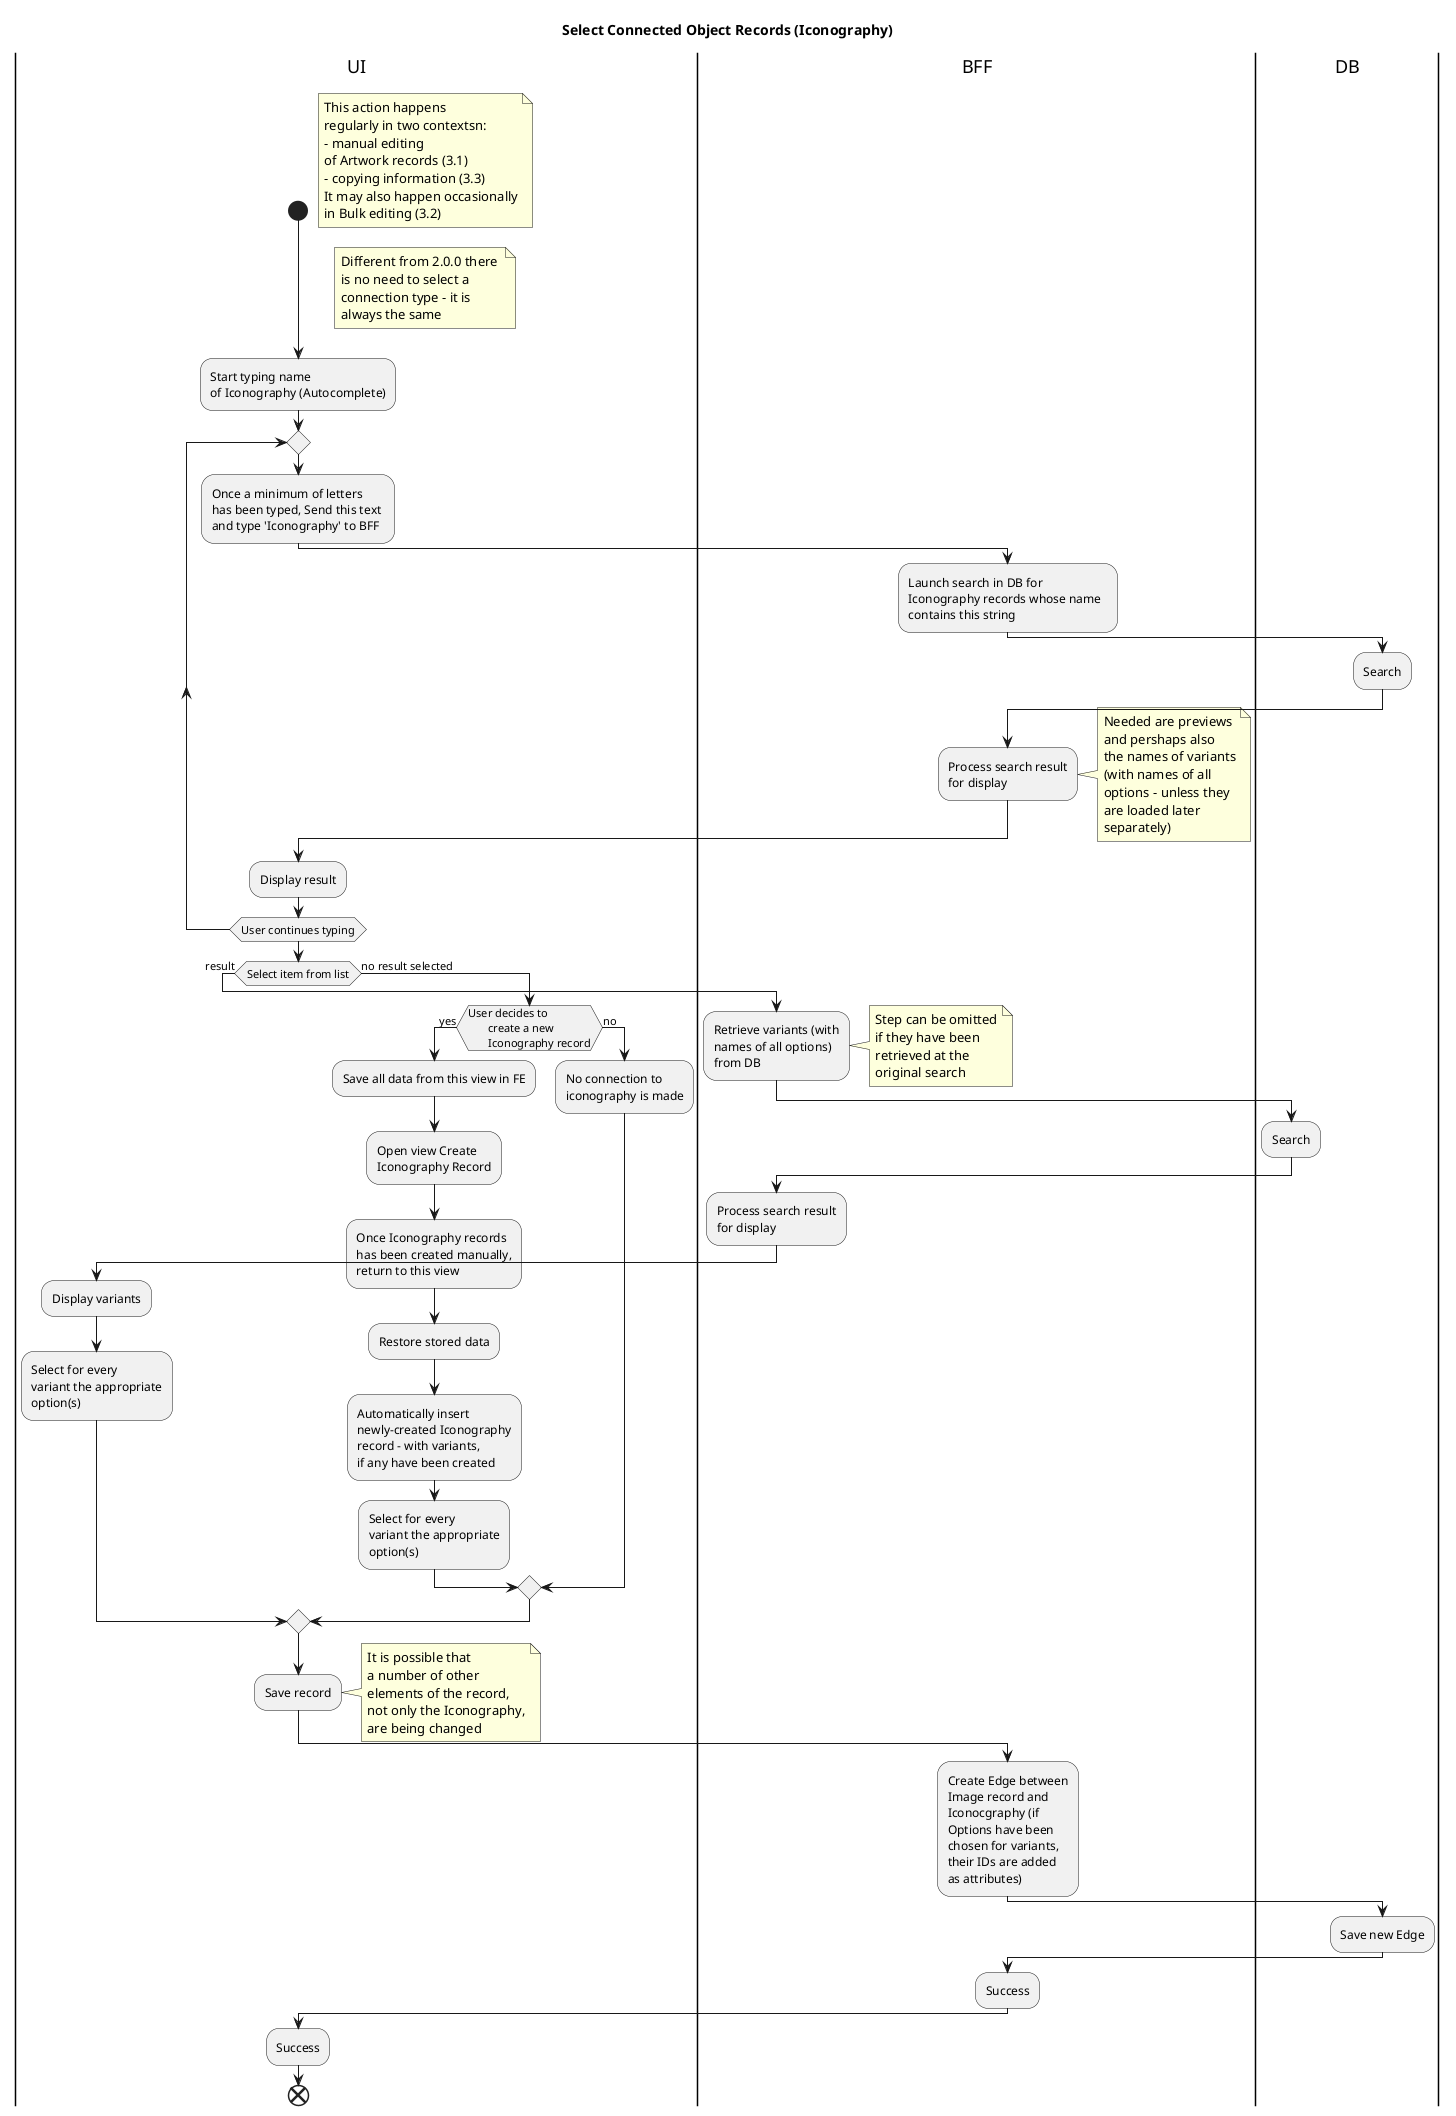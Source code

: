 @startuml
title Select Connected Object Records (Iconography)

|UI|
start
note right
This action happens
regularly in two contextsn:
- manual editing
of Artwork records (3.1)
- copying information (3.3)
It may also happen occasionally
in Bulk editing (3.2)
endnote
note right
Different from 2.0.0 there 
is no need to select a 
connection type - it is 
always the same
end note

:Start typing name
of Iconography (Autocomplete);

repeat
    :Once a minimum of letters
    has been typed, Send this text 
    and type 'Iconography' to BFF;
    |BFF|
    :Launch search in DB for
    Iconography records whose name  
    contains this string;
    |DB|
    :Search;
    |BFF|
    :Process search result
    for display;
    note right
    Needed are previews
    and pershaps also 
    the names of variants
    (with names of all 
    options - unless they 
    are loaded later 
    separately)
    end note
    |UI|
    :Display result;

repeat while (User continues typing)

if (Select item from list) then (result)
    |BFF|
    :Retrieve variants (with 
    names of all options) 
    from DB;
    note right
    Step can be omitted
    if they have been
    retrieved at the 
    original search
    end note
    |DB|
    :Search;
    |BFF|
    :Process search result 
    for display;
    |UI|
    :Display variants;
    :Select for every 
    variant the appropriate
    option(s);

else (no result selected)
       if (User decides to
       create a new 
       Iconography record) then (yes)
      
        :Save all data from this view in FE;
        :Open view Create 
        Iconography Record;
        :Once Iconography records
        has been created manually,
        return to this view;
        :Restore stored data;
        :Automatically insert 
        newly-created Iconography
        record - with variants,
        if any have been created;
        :Select for every
        variant the appropriate
        option(s);
    else (no)
        :No connection to 
        iconography is made;
    end if
end if
:Save record;
note right
It is possible that 
a number of other 
elements of the record, 
not only the Iconography,
are being changed
end note
|BFF|
:Create Edge between
Image record and 
Iconocgraphy (if 
Options have been 
chosen for variants,
their IDs are added 
as attributes);
|DB|
:Save new Edge;
|BFF|
:Success;
|UI|
:Success;



end

@enduml